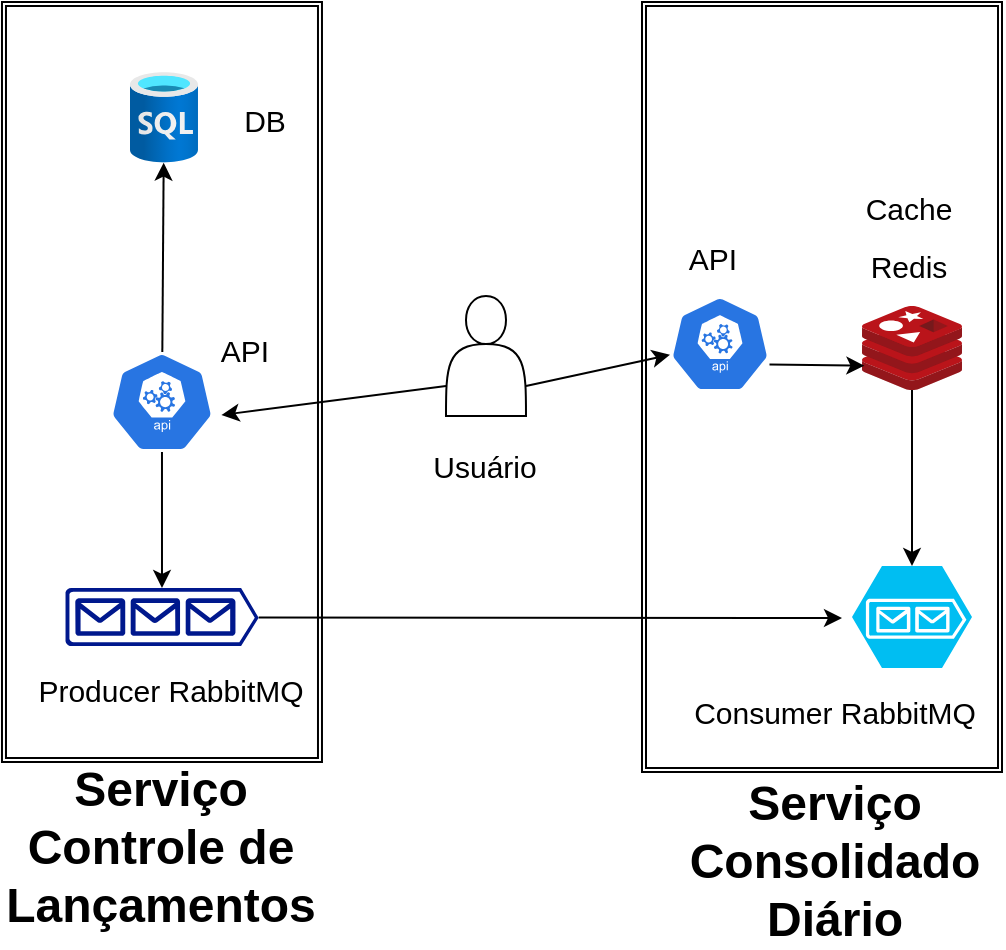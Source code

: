 <mxfile>
    <diagram id="mYqqvj9eYkfZIm86bk6i" name="Page-1">
        <mxGraphModel dx="692" dy="563" grid="1" gridSize="10" guides="1" tooltips="1" connect="1" arrows="1" fold="1" page="1" pageScale="1" pageWidth="850" pageHeight="1100" math="0" shadow="0">
            <root>
                <mxCell id="0"/>
                <mxCell id="1" parent="0"/>
                <mxCell id="24" value="" style="shape=ext;double=1;rounded=0;whiteSpace=wrap;html=1;" parent="1" vertex="1">
                    <mxGeometry x="441" y="21" width="180" height="385" as="geometry"/>
                </mxCell>
                <mxCell id="23" value="" style="shape=ext;double=1;rounded=0;whiteSpace=wrap;html=1;" parent="1" vertex="1">
                    <mxGeometry x="120.99" y="21" width="160" height="380" as="geometry"/>
                </mxCell>
                <mxCell id="4" value="" style="aspect=fixed;html=1;points=[];align=center;image;fontSize=12;image=img/lib/azure2/databases/SQL_Database.svg;" parent="1" vertex="1">
                    <mxGeometry x="185" y="56" width="33.99" height="45.32" as="geometry"/>
                </mxCell>
                <mxCell id="47" value="" style="edgeStyle=none;html=1;" edge="1" parent="1" source="5" target="16">
                    <mxGeometry relative="1" as="geometry"/>
                </mxCell>
                <mxCell id="5" value="" style="sketch=0;aspect=fixed;html=1;points=[];align=center;image;fontSize=12;image=img/lib/mscae/Cache_Redis_Product.svg;" parent="1" vertex="1">
                    <mxGeometry x="551" y="173" width="50" height="42" as="geometry"/>
                </mxCell>
                <mxCell id="15" style="edgeStyle=none;html=1;exitX=0.5;exitY=1;exitDx=0;exitDy=0;exitPerimeter=0;entryX=0.5;entryY=0;entryDx=0;entryDy=0;entryPerimeter=0;" parent="1" source="6" target="8" edge="1">
                    <mxGeometry relative="1" as="geometry"/>
                </mxCell>
                <mxCell id="22" value="" style="edgeStyle=none;html=1;" parent="1" source="6" target="4" edge="1">
                    <mxGeometry relative="1" as="geometry"/>
                </mxCell>
                <mxCell id="6" value="" style="sketch=0;html=1;dashed=0;whitespace=wrap;fillColor=#2875E2;strokeColor=#ffffff;points=[[0.005,0.63,0],[0.1,0.2,0],[0.9,0.2,0],[0.5,0,0],[0.995,0.63,0],[0.72,0.99,0],[0.5,1,0],[0.28,0.99,0]];verticalLabelPosition=bottom;align=center;verticalAlign=top;shape=mxgraph.kubernetes.icon;prIcon=api" parent="1" vertex="1">
                    <mxGeometry x="170.99" y="196" width="60" height="50" as="geometry"/>
                </mxCell>
                <mxCell id="46" style="edgeStyle=none;html=1;exitX=0.995;exitY=0.63;exitDx=0;exitDy=0;exitPerimeter=0;entryX=0.024;entryY=0.71;entryDx=0;entryDy=0;entryPerimeter=0;" edge="1" parent="1" target="5">
                    <mxGeometry relative="1" as="geometry">
                        <mxPoint x="504.75" y="202.24" as="sourcePoint"/>
                        <mxPoint x="551" y="198.189" as="targetPoint"/>
                    </mxGeometry>
                </mxCell>
                <mxCell id="7" value="" style="sketch=0;html=1;dashed=0;whitespace=wrap;fillColor=#2875E2;strokeColor=#ffffff;points=[[0.005,0.63,0],[0.1,0.2,0],[0.9,0.2,0],[0.5,0,0],[0.995,0.63,0],[0.72,0.99,0],[0.5,1,0],[0.28,0.99,0]];verticalLabelPosition=bottom;align=center;verticalAlign=top;shape=mxgraph.kubernetes.icon;prIcon=api" parent="1" vertex="1">
                    <mxGeometry x="455" y="168" width="50" height="48" as="geometry"/>
                </mxCell>
                <mxCell id="25" style="edgeStyle=none;html=1;exitX=1;exitY=0.51;exitDx=0;exitDy=0;exitPerimeter=0;" parent="1" source="8" edge="1">
                    <mxGeometry relative="1" as="geometry">
                        <mxPoint x="541" y="329" as="targetPoint"/>
                    </mxGeometry>
                </mxCell>
                <mxCell id="8" value="" style="sketch=0;aspect=fixed;pointerEvents=1;shadow=0;dashed=0;html=1;strokeColor=none;labelPosition=center;verticalLabelPosition=bottom;verticalAlign=top;align=center;fillColor=#00188D;shape=mxgraph.azure.queue_generic" parent="1" vertex="1">
                    <mxGeometry x="152.66" y="314" width="96.67" height="29" as="geometry"/>
                </mxCell>
                <mxCell id="16" value="" style="verticalLabelPosition=bottom;html=1;verticalAlign=top;align=center;strokeColor=none;fillColor=#00BEF2;shape=mxgraph.azure.storage_queue;" parent="1" vertex="1">
                    <mxGeometry x="546" y="303" width="60" height="51" as="geometry"/>
                </mxCell>
                <mxCell id="29" value="Serviço&lt;br&gt;Controle de&lt;br&gt;Lançamentos" style="text;strokeColor=none;fillColor=none;html=1;fontSize=24;fontStyle=1;verticalAlign=middle;align=center;" parent="1" vertex="1">
                    <mxGeometry x="150.33" y="424" width="100" height="40" as="geometry"/>
                </mxCell>
                <mxCell id="30" value="Serviço&lt;br&gt;Consolidado&lt;br&gt;Diário" style="text;strokeColor=none;fillColor=none;html=1;fontSize=24;fontStyle=1;verticalAlign=middle;align=center;" parent="1" vertex="1">
                    <mxGeometry x="487" y="431" width="100" height="40" as="geometry"/>
                </mxCell>
                <mxCell id="31" value="&lt;span style=&quot;font-weight: normal;&quot;&gt;&lt;font style=&quot;font-size: 15px;&quot;&gt;API&lt;/font&gt;&lt;/span&gt;" style="text;strokeColor=none;fillColor=none;html=1;fontSize=24;fontStyle=1;verticalAlign=middle;align=center;" parent="1" vertex="1">
                    <mxGeometry x="217" y="173" width="50" height="40" as="geometry"/>
                </mxCell>
                <mxCell id="32" value="&lt;span style=&quot;font-weight: normal;&quot;&gt;&lt;font style=&quot;font-size: 15px;&quot;&gt;DB&lt;/font&gt;&lt;/span&gt;" style="text;strokeColor=none;fillColor=none;html=1;fontSize=24;fontStyle=1;verticalAlign=middle;align=center;" parent="1" vertex="1">
                    <mxGeometry x="227" y="58" width="50" height="40" as="geometry"/>
                </mxCell>
                <mxCell id="33" value="&lt;span style=&quot;font-weight: normal;&quot;&gt;&lt;font style=&quot;font-size: 15px;&quot;&gt;Producer RabbitMQ&lt;/font&gt;&lt;/span&gt;" style="text;strokeColor=none;fillColor=none;html=1;fontSize=24;fontStyle=1;verticalAlign=middle;align=center;" parent="1" vertex="1">
                    <mxGeometry x="168.99" y="343" width="72.01" height="40" as="geometry"/>
                </mxCell>
                <mxCell id="34" value="&lt;span style=&quot;font-weight: normal;&quot;&gt;&lt;font style=&quot;font-size: 15px;&quot;&gt;Consumer RabbitMQ&lt;/font&gt;&lt;/span&gt;" style="text;strokeColor=none;fillColor=none;html=1;fontSize=24;fontStyle=1;verticalAlign=middle;align=center;" parent="1" vertex="1">
                    <mxGeometry x="501" y="354" width="72.01" height="40" as="geometry"/>
                </mxCell>
                <mxCell id="35" value="&lt;span style=&quot;font-weight: normal;&quot;&gt;&lt;font style=&quot;font-size: 15px;&quot;&gt;Cache&lt;br&gt;Redis&lt;br&gt;&lt;/font&gt;&lt;/span&gt;" style="text;strokeColor=none;fillColor=none;html=1;fontSize=24;fontStyle=1;verticalAlign=middle;align=center;" parent="1" vertex="1">
                    <mxGeometry x="538" y="116" width="72.01" height="40" as="geometry"/>
                </mxCell>
                <mxCell id="36" value="&lt;span style=&quot;font-weight: normal;&quot;&gt;&lt;font style=&quot;font-size: 15px;&quot;&gt;API&lt;/font&gt;&lt;/span&gt;" style="text;strokeColor=none;fillColor=none;html=1;fontSize=24;fontStyle=1;verticalAlign=middle;align=center;" parent="1" vertex="1">
                    <mxGeometry x="451" y="127" width="50" height="40" as="geometry"/>
                </mxCell>
                <mxCell id="42" style="edgeStyle=none;html=1;exitX=0;exitY=0.75;exitDx=0;exitDy=0;entryX=0.995;entryY=0.63;entryDx=0;entryDy=0;entryPerimeter=0;" edge="1" parent="1" source="37" target="6">
                    <mxGeometry relative="1" as="geometry"/>
                </mxCell>
                <mxCell id="43" style="edgeStyle=none;html=1;exitX=1;exitY=0.75;exitDx=0;exitDy=0;" edge="1" parent="1" source="37" target="7">
                    <mxGeometry relative="1" as="geometry"/>
                </mxCell>
                <mxCell id="37" value="" style="shape=actor;whiteSpace=wrap;html=1;" vertex="1" parent="1">
                    <mxGeometry x="343" y="168" width="40" height="60" as="geometry"/>
                </mxCell>
                <mxCell id="48" value="&lt;span style=&quot;font-weight: normal;&quot;&gt;&lt;font style=&quot;font-size: 15px;&quot;&gt;Usuário&lt;/font&gt;&lt;/span&gt;" style="text;strokeColor=none;fillColor=none;html=1;fontSize=24;fontStyle=1;verticalAlign=middle;align=center;" vertex="1" parent="1">
                    <mxGeometry x="326" y="231" width="72.01" height="40" as="geometry"/>
                </mxCell>
            </root>
        </mxGraphModel>
    </diagram>
</mxfile>